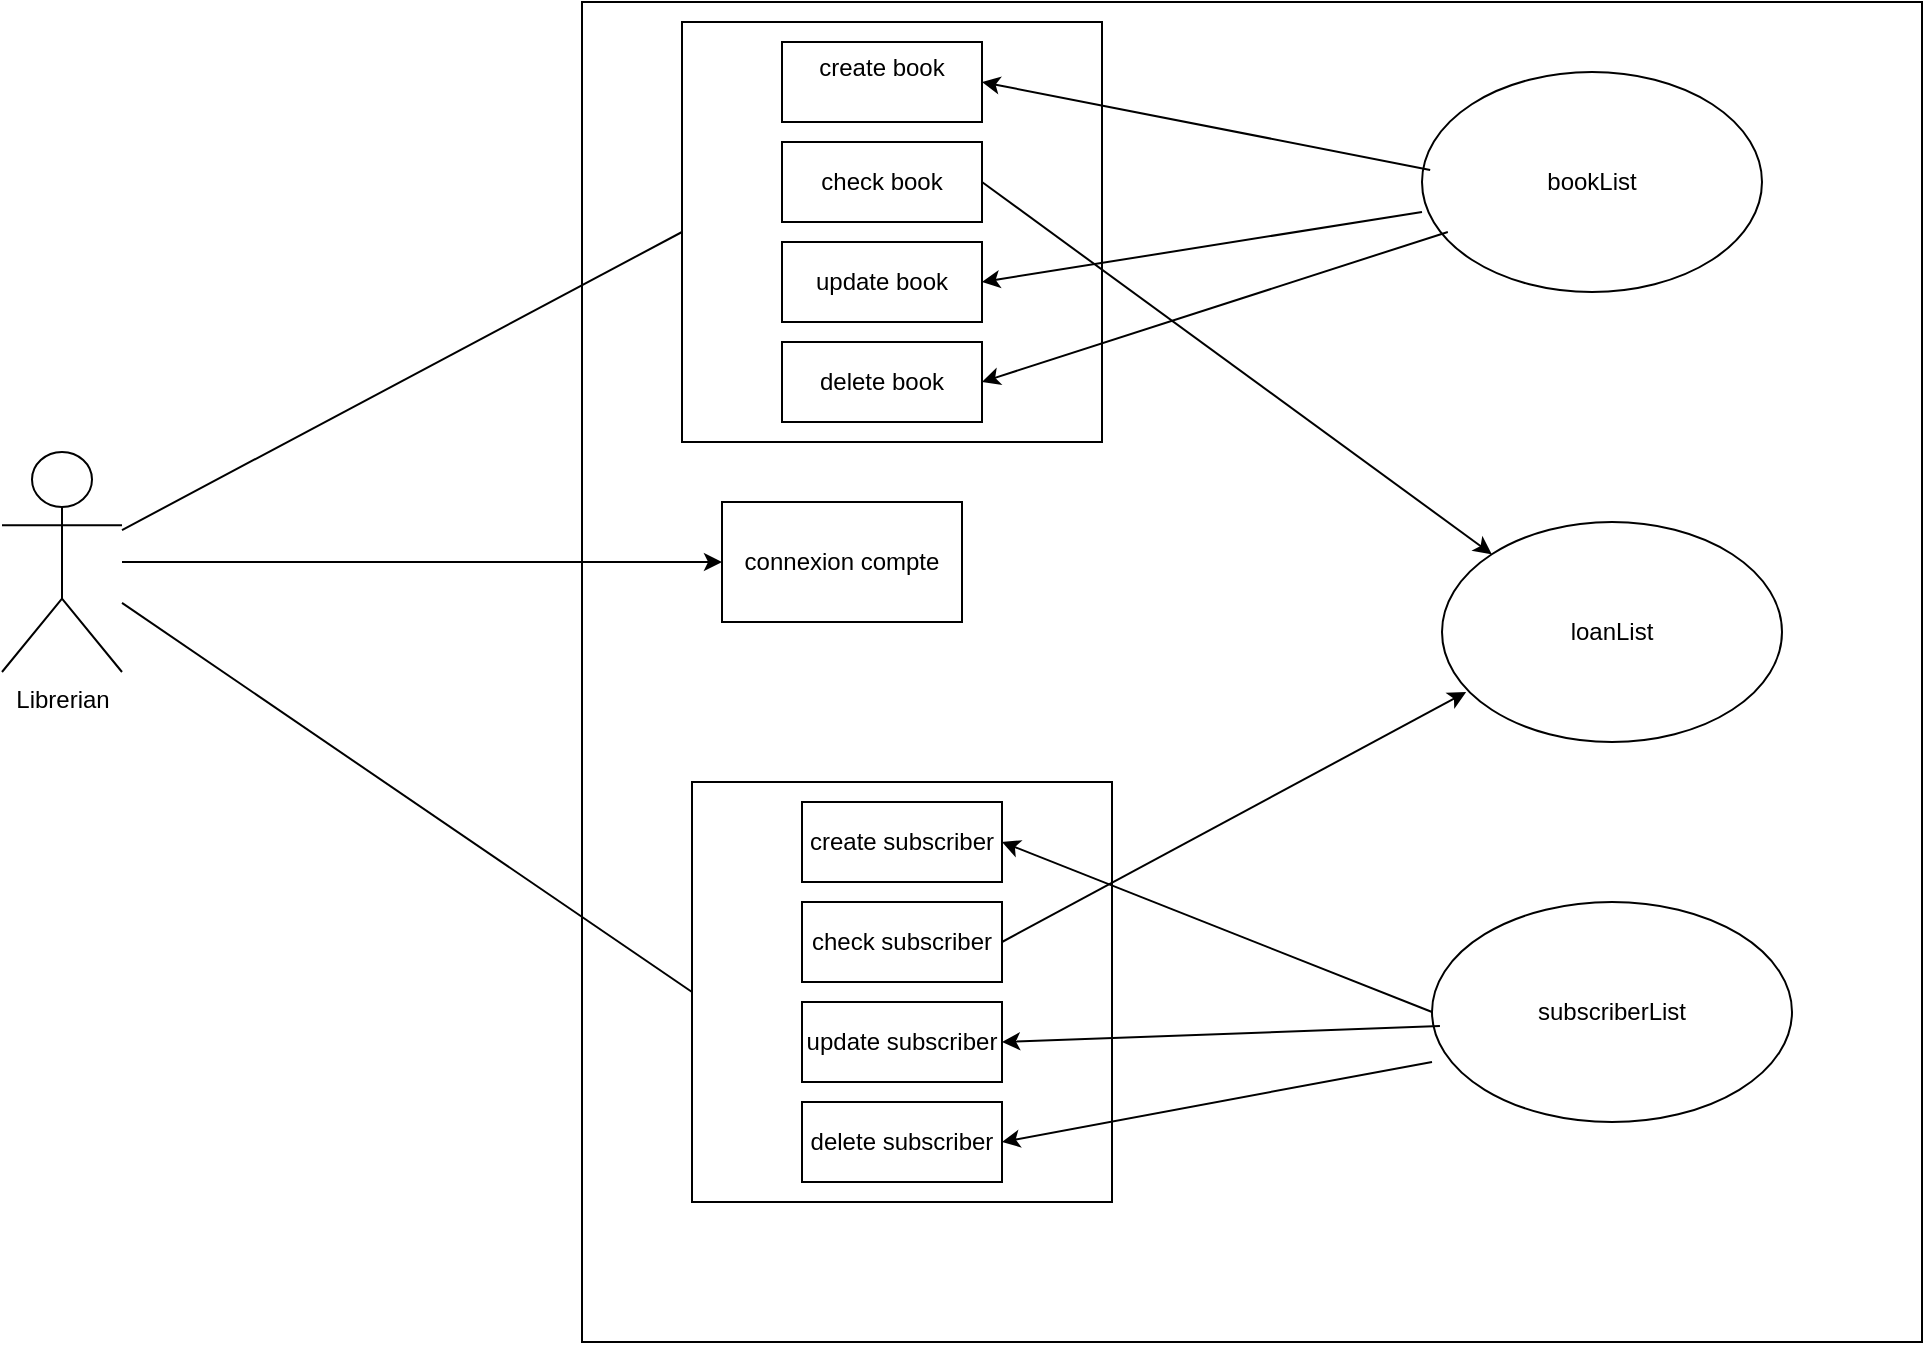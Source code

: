 <mxfile>
    <diagram id="9_TZZmgQ1ztrt691AKJi" name="Page-1">
        <mxGraphModel dx="1086" dy="779" grid="1" gridSize="10" guides="1" tooltips="1" connect="1" arrows="1" fold="1" page="1" pageScale="1" pageWidth="850" pageHeight="1100" math="0" shadow="0">
            <root>
                <mxCell id="0"/>
                <mxCell id="1" parent="0"/>
                <mxCell id="2" value="" style="whiteSpace=wrap;html=1;aspect=fixed;" vertex="1" parent="1">
                    <mxGeometry x="390" y="30" width="670" height="670" as="geometry"/>
                </mxCell>
                <mxCell id="33" value="" style="whiteSpace=wrap;html=1;aspect=fixed;" vertex="1" parent="1">
                    <mxGeometry x="440" y="40" width="210" height="210" as="geometry"/>
                </mxCell>
                <mxCell id="3" value="Librerian" style="shape=umlActor;verticalLabelPosition=bottom;verticalAlign=top;html=1;outlineConnect=0;" vertex="1" parent="1">
                    <mxGeometry x="100" y="255" width="60" height="110" as="geometry"/>
                </mxCell>
                <mxCell id="4" value="bookList" style="ellipse;whiteSpace=wrap;html=1;" vertex="1" parent="1">
                    <mxGeometry x="810" y="65" width="170" height="110" as="geometry"/>
                </mxCell>
                <mxCell id="10" value="subscriberList" style="ellipse;whiteSpace=wrap;html=1;" vertex="1" parent="1">
                    <mxGeometry x="815" y="480" width="180" height="110" as="geometry"/>
                </mxCell>
                <mxCell id="11" value="loanList" style="ellipse;whiteSpace=wrap;html=1;" vertex="1" parent="1">
                    <mxGeometry x="820" y="290" width="170" height="110" as="geometry"/>
                </mxCell>
                <mxCell id="17" value="" style="endArrow=none;html=1;entryX=0;entryY=0.5;entryDx=0;entryDy=0;" edge="1" parent="1" source="3" target="33">
                    <mxGeometry width="50" height="50" relative="1" as="geometry">
                        <mxPoint x="230" y="270" as="sourcePoint"/>
                        <mxPoint x="260" y="100" as="targetPoint"/>
                    </mxGeometry>
                </mxCell>
                <mxCell id="18" value="" style="endArrow=none;html=1;entryX=0;entryY=0.5;entryDx=0;entryDy=0;" edge="1" parent="1" source="3" target="39">
                    <mxGeometry width="50" height="50" relative="1" as="geometry">
                        <mxPoint x="200" y="340" as="sourcePoint"/>
                        <mxPoint x="340" y="430" as="targetPoint"/>
                    </mxGeometry>
                </mxCell>
                <mxCell id="20" value="create book&lt;div&gt;&lt;br&gt;&lt;/div&gt;" style="rounded=0;whiteSpace=wrap;html=1;" vertex="1" parent="1">
                    <mxGeometry x="490" y="50" width="100" height="40" as="geometry"/>
                </mxCell>
                <mxCell id="24" value="" style="endArrow=classic;html=1;entryX=1;entryY=0.5;entryDx=0;entryDy=0;exitX=0.024;exitY=0.445;exitDx=0;exitDy=0;exitPerimeter=0;" edge="1" parent="1" source="4" target="20">
                    <mxGeometry width="50" height="50" relative="1" as="geometry">
                        <mxPoint x="670" y="110.563" as="sourcePoint"/>
                        <mxPoint x="670" y="129.437" as="targetPoint"/>
                    </mxGeometry>
                </mxCell>
                <mxCell id="31" value="connexion compte" style="rounded=0;whiteSpace=wrap;html=1;" vertex="1" parent="1">
                    <mxGeometry x="460" y="280" width="120" height="60" as="geometry"/>
                </mxCell>
                <mxCell id="32" value="" style="endArrow=classic;html=1;entryX=0;entryY=0.5;entryDx=0;entryDy=0;" edge="1" parent="1" source="3" target="31">
                    <mxGeometry width="50" height="50" relative="1" as="geometry">
                        <mxPoint x="530" y="420" as="sourcePoint"/>
                        <mxPoint x="580" y="370" as="targetPoint"/>
                    </mxGeometry>
                </mxCell>
                <mxCell id="34" value="check book" style="rounded=0;whiteSpace=wrap;html=1;" vertex="1" parent="1">
                    <mxGeometry x="490" y="100" width="100" height="40" as="geometry"/>
                </mxCell>
                <mxCell id="35" value="update book" style="rounded=0;whiteSpace=wrap;html=1;" vertex="1" parent="1">
                    <mxGeometry x="490" y="150" width="100" height="40" as="geometry"/>
                </mxCell>
                <mxCell id="36" value="delete book" style="rounded=0;whiteSpace=wrap;html=1;" vertex="1" parent="1">
                    <mxGeometry x="490" y="200" width="100" height="40" as="geometry"/>
                </mxCell>
                <mxCell id="37" value="" style="endArrow=classic;html=1;entryX=1;entryY=0.5;entryDx=0;entryDy=0;exitX=0;exitY=0.636;exitDx=0;exitDy=0;exitPerimeter=0;" edge="1" parent="1" source="4" target="35">
                    <mxGeometry width="50" height="50" relative="1" as="geometry">
                        <mxPoint x="794" y="129" as="sourcePoint"/>
                        <mxPoint x="600" y="80" as="targetPoint"/>
                    </mxGeometry>
                </mxCell>
                <mxCell id="38" value="" style="endArrow=classic;html=1;entryX=1;entryY=0.5;entryDx=0;entryDy=0;exitX=0.076;exitY=0.727;exitDx=0;exitDy=0;exitPerimeter=0;" edge="1" parent="1" source="4" target="36">
                    <mxGeometry width="50" height="50" relative="1" as="geometry">
                        <mxPoint x="790" y="150" as="sourcePoint"/>
                        <mxPoint x="600" y="180" as="targetPoint"/>
                    </mxGeometry>
                </mxCell>
                <mxCell id="39" value="" style="whiteSpace=wrap;html=1;aspect=fixed;" vertex="1" parent="1">
                    <mxGeometry x="445" y="420" width="210" height="210" as="geometry"/>
                </mxCell>
                <mxCell id="40" value="create subscriber" style="rounded=0;whiteSpace=wrap;html=1;" vertex="1" parent="1">
                    <mxGeometry x="500" y="430" width="100" height="40" as="geometry"/>
                </mxCell>
                <mxCell id="41" value="check subscriber" style="rounded=0;whiteSpace=wrap;html=1;" vertex="1" parent="1">
                    <mxGeometry x="500" y="480" width="100" height="40" as="geometry"/>
                </mxCell>
                <mxCell id="42" value="update subscriber" style="rounded=0;whiteSpace=wrap;html=1;" vertex="1" parent="1">
                    <mxGeometry x="500" y="530" width="100" height="40" as="geometry"/>
                </mxCell>
                <mxCell id="43" value="delete subscriber" style="rounded=0;whiteSpace=wrap;html=1;" vertex="1" parent="1">
                    <mxGeometry x="500" y="580" width="100" height="40" as="geometry"/>
                </mxCell>
                <mxCell id="25" value="" style="endArrow=classic;html=1;exitX=0;exitY=0.5;exitDx=0;exitDy=0;entryX=1;entryY=0.5;entryDx=0;entryDy=0;" edge="1" parent="1" source="10" target="40">
                    <mxGeometry width="50" height="50" relative="1" as="geometry">
                        <mxPoint x="600" y="313.5" as="sourcePoint"/>
                        <mxPoint x="340" y="490" as="targetPoint"/>
                    </mxGeometry>
                </mxCell>
                <mxCell id="27" value="" style="endArrow=classic;html=1;entryX=0.071;entryY=0.773;entryDx=0;entryDy=0;entryPerimeter=0;exitX=1;exitY=0.5;exitDx=0;exitDy=0;" edge="1" parent="1" source="41" target="11">
                    <mxGeometry width="50" height="50" relative="1" as="geometry">
                        <mxPoint x="320" y="360" as="sourcePoint"/>
                        <mxPoint x="710" y="730" as="targetPoint"/>
                    </mxGeometry>
                </mxCell>
                <mxCell id="44" value="" style="endArrow=classic;html=1;exitX=1;exitY=0.5;exitDx=0;exitDy=0;entryX=0;entryY=0;entryDx=0;entryDy=0;" edge="1" parent="1" source="34" target="11">
                    <mxGeometry width="50" height="50" relative="1" as="geometry">
                        <mxPoint x="855" y="487.5" as="sourcePoint"/>
                        <mxPoint x="330" y="250" as="targetPoint"/>
                    </mxGeometry>
                </mxCell>
                <mxCell id="47" value="" style="endArrow=classic;html=1;exitX=0.022;exitY=0.564;exitDx=0;exitDy=0;entryX=1;entryY=0.5;entryDx=0;entryDy=0;exitPerimeter=0;" edge="1" parent="1" source="10" target="42">
                    <mxGeometry width="50" height="50" relative="1" as="geometry">
                        <mxPoint x="830" y="575" as="sourcePoint"/>
                        <mxPoint x="610" y="460" as="targetPoint"/>
                    </mxGeometry>
                </mxCell>
                <mxCell id="48" value="" style="endArrow=classic;html=1;exitX=0;exitY=0.727;exitDx=0;exitDy=0;entryX=1;entryY=0.5;entryDx=0;entryDy=0;exitPerimeter=0;" edge="1" parent="1" source="10" target="43">
                    <mxGeometry width="50" height="50" relative="1" as="geometry">
                        <mxPoint x="834" y="582" as="sourcePoint"/>
                        <mxPoint x="610" y="560" as="targetPoint"/>
                    </mxGeometry>
                </mxCell>
            </root>
        </mxGraphModel>
    </diagram>
</mxfile>